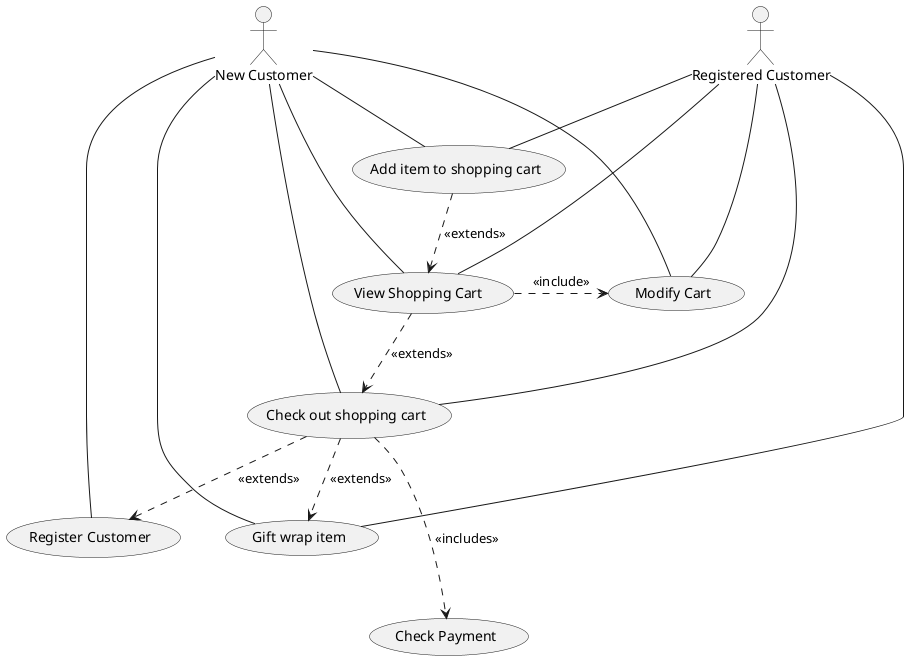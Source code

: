 
GitHub Copilot prompts were considered
and used in this PlantUml diagram.
@startuml useCase



actor :Registered Customer:  as  regCust
actor :New Customer:  as  newCust

usecase (Modify Cart) as Modify
usecase (View Shopping Cart ) as View
usecase (Add item to shopping cart) as AddItem
usecase (Check out shopping cart) as Checkout
usecase (Check Payment) as Payment
usecase (Gift wrap item) as Gift
usecase (Register Customer) as Register


regCust -- AddItem
regCust -- View
regCust -- Modify
regCust -- Gift
regCust -- Checkout



newCust -- AddItem
newCust -- View
newCust -- Modify
newCust -- Register
newCust -- Gift
newCust -- Checkout






Checkout ..> Register : <<extends>>
View .> Modify : <<include>>
View ..> Checkout : <<extends>>
Checkout ..> Gift : <<extends>>
Checkout ...> Payment : <<includes>>
AddItem ..> View : <<extends>>







@endpuml 
